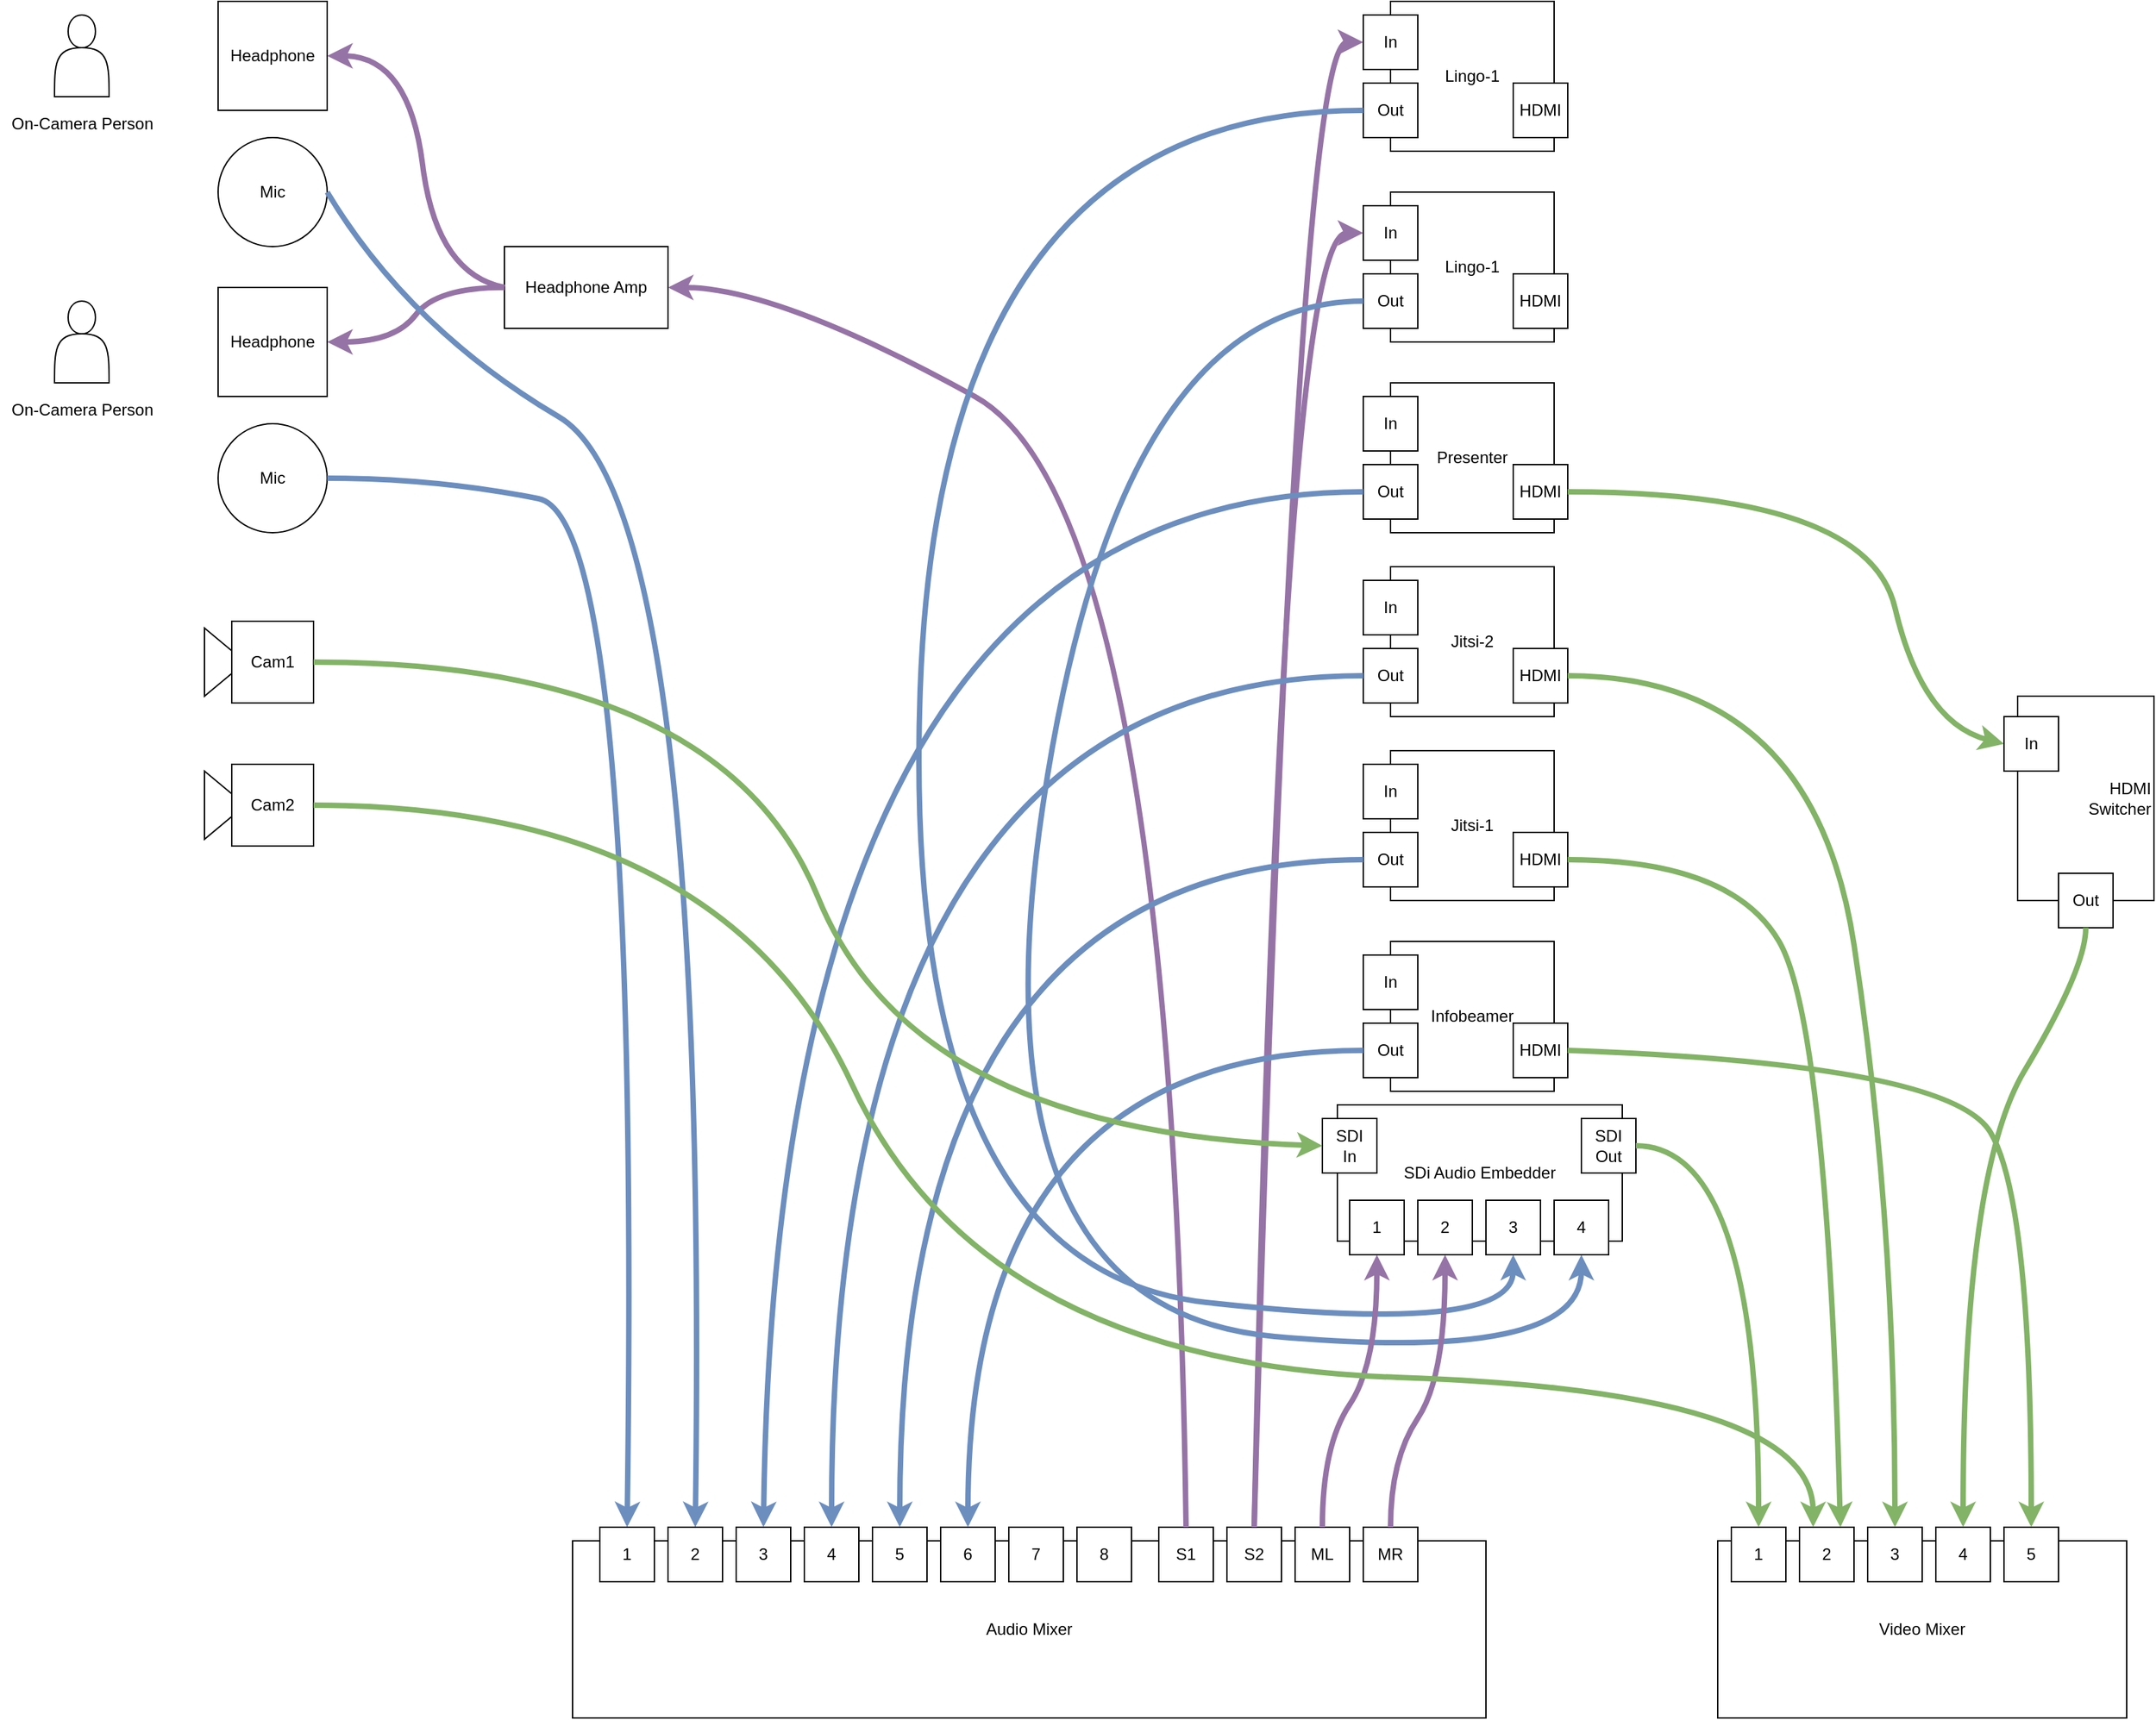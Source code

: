 <mxfile version="15.8.2" type="github">
  <diagram id="TdQD60Y_T0TvuS8qh80Z" name="Page-1">
    <mxGraphModel dx="965" dy="794" grid="1" gridSize="10" guides="1" tooltips="1" connect="1" arrows="1" fold="1" page="1" pageScale="1" pageWidth="827" pageHeight="1169" math="0" shadow="0">
      <root>
        <mxCell id="0" />
        <mxCell id="1" parent="0" />
        <mxCell id="uiXceuFEp8EhakddFhkQ-1" value="" style="shape=actor;whiteSpace=wrap;html=1;" parent="1" vertex="1">
          <mxGeometry x="110" y="70" width="40" height="60" as="geometry" />
        </mxCell>
        <mxCell id="uiXceuFEp8EhakddFhkQ-2" value="On-Camera Person" style="text;html=1;resizable=0;autosize=1;align=center;verticalAlign=middle;points=[];fillColor=none;strokeColor=none;rounded=0;" parent="1" vertex="1">
          <mxGeometry x="70" y="140" width="120" height="20" as="geometry" />
        </mxCell>
        <mxCell id="uiXceuFEp8EhakddFhkQ-3" value="Headphone" style="whiteSpace=wrap;html=1;aspect=fixed;" parent="1" vertex="1">
          <mxGeometry x="230" y="60" width="80" height="80" as="geometry" />
        </mxCell>
        <mxCell id="uiXceuFEp8EhakddFhkQ-4" value="Mic" style="ellipse;whiteSpace=wrap;html=1;aspect=fixed;" parent="1" vertex="1">
          <mxGeometry x="230" y="160" width="80" height="80" as="geometry" />
        </mxCell>
        <mxCell id="uiXceuFEp8EhakddFhkQ-5" value="" style="shape=actor;whiteSpace=wrap;html=1;" parent="1" vertex="1">
          <mxGeometry x="110" y="280" width="40" height="60" as="geometry" />
        </mxCell>
        <mxCell id="uiXceuFEp8EhakddFhkQ-6" value="On-Camera Person" style="text;html=1;resizable=0;autosize=1;align=center;verticalAlign=middle;points=[];fillColor=none;strokeColor=none;rounded=0;" parent="1" vertex="1">
          <mxGeometry x="70" y="350" width="120" height="20" as="geometry" />
        </mxCell>
        <mxCell id="uiXceuFEp8EhakddFhkQ-7" value="Headphone" style="whiteSpace=wrap;html=1;aspect=fixed;" parent="1" vertex="1">
          <mxGeometry x="230" y="270" width="80" height="80" as="geometry" />
        </mxCell>
        <mxCell id="uiXceuFEp8EhakddFhkQ-8" value="Mic" style="ellipse;whiteSpace=wrap;html=1;aspect=fixed;" parent="1" vertex="1">
          <mxGeometry x="230" y="370" width="80" height="80" as="geometry" />
        </mxCell>
        <mxCell id="uiXceuFEp8EhakddFhkQ-9" value="Headphone Amp" style="rounded=0;whiteSpace=wrap;html=1;" parent="1" vertex="1">
          <mxGeometry x="440" y="240" width="120" height="60" as="geometry" />
        </mxCell>
        <mxCell id="uiXceuFEp8EhakddFhkQ-10" value="" style="curved=1;endArrow=classic;html=1;rounded=0;exitX=0;exitY=0.5;exitDx=0;exitDy=0;entryX=1;entryY=0.5;entryDx=0;entryDy=0;fillColor=#e1d5e7;strokeColor=#9673a6;endSize=6;strokeWidth=4;" parent="1" source="uiXceuFEp8EhakddFhkQ-9" target="uiXceuFEp8EhakddFhkQ-3" edge="1">
          <mxGeometry width="50" height="50" relative="1" as="geometry">
            <mxPoint x="390" y="430" as="sourcePoint" />
            <mxPoint x="380" y="120" as="targetPoint" />
            <Array as="points">
              <mxPoint x="390" y="260" />
              <mxPoint x="370" y="100" />
            </Array>
          </mxGeometry>
        </mxCell>
        <mxCell id="uiXceuFEp8EhakddFhkQ-11" value="" style="curved=1;endArrow=classic;html=1;rounded=0;entryX=1;entryY=0.5;entryDx=0;entryDy=0;fillColor=#e1d5e7;strokeColor=#9673a6;endSize=6;strokeWidth=4;" parent="1" target="uiXceuFEp8EhakddFhkQ-7" edge="1">
          <mxGeometry width="50" height="50" relative="1" as="geometry">
            <mxPoint x="440" y="270" as="sourcePoint" />
            <mxPoint x="320" y="110" as="targetPoint" />
            <Array as="points">
              <mxPoint x="390" y="270" />
              <mxPoint x="360" y="310" />
            </Array>
          </mxGeometry>
        </mxCell>
        <mxCell id="uiXceuFEp8EhakddFhkQ-12" value="Audio Mixer" style="rounded=0;whiteSpace=wrap;html=1;" parent="1" vertex="1">
          <mxGeometry x="490" y="1190" width="670" height="130" as="geometry" />
        </mxCell>
        <mxCell id="uiXceuFEp8EhakddFhkQ-13" value="" style="curved=1;endArrow=classic;html=1;rounded=0;entryX=0.5;entryY=0;entryDx=0;entryDy=0;exitX=1;exitY=0.5;exitDx=0;exitDy=0;fillColor=#dae8fc;strokeColor=#6c8ebf;strokeWidth=4;" parent="1" source="uiXceuFEp8EhakddFhkQ-4" target="uiXceuFEp8EhakddFhkQ-16" edge="1">
          <mxGeometry width="50" height="50" relative="1" as="geometry">
            <mxPoint x="450" y="280" as="sourcePoint" />
            <mxPoint x="320" y="320" as="targetPoint" />
            <Array as="points">
              <mxPoint x="370" y="300" />
              <mxPoint x="590" y="430" />
            </Array>
          </mxGeometry>
        </mxCell>
        <mxCell id="uiXceuFEp8EhakddFhkQ-14" value="" style="curved=1;endArrow=classic;html=1;rounded=0;entryX=0.5;entryY=0;entryDx=0;entryDy=0;exitX=1;exitY=0.5;exitDx=0;exitDy=0;fillColor=#dae8fc;strokeColor=#6c8ebf;strokeWidth=4;" parent="1" source="uiXceuFEp8EhakddFhkQ-8" target="uiXceuFEp8EhakddFhkQ-15" edge="1">
          <mxGeometry width="50" height="50" relative="1" as="geometry">
            <mxPoint x="320" y="210" as="sourcePoint" />
            <mxPoint x="570" y="520" as="targetPoint" />
            <Array as="points">
              <mxPoint x="390" y="410" />
              <mxPoint x="540" y="440" />
            </Array>
          </mxGeometry>
        </mxCell>
        <mxCell id="uiXceuFEp8EhakddFhkQ-15" value="1" style="whiteSpace=wrap;html=1;aspect=fixed;" parent="1" vertex="1">
          <mxGeometry x="510" y="1180" width="40" height="40" as="geometry" />
        </mxCell>
        <mxCell id="uiXceuFEp8EhakddFhkQ-16" value="2" style="whiteSpace=wrap;html=1;aspect=fixed;" parent="1" vertex="1">
          <mxGeometry x="560" y="1180" width="40" height="40" as="geometry" />
        </mxCell>
        <mxCell id="uiXceuFEp8EhakddFhkQ-17" value="S1" style="whiteSpace=wrap;html=1;aspect=fixed;" parent="1" vertex="1">
          <mxGeometry x="920" y="1180" width="40" height="40" as="geometry" />
        </mxCell>
        <mxCell id="uiXceuFEp8EhakddFhkQ-18" value="" style="curved=1;endArrow=classic;html=1;rounded=0;exitX=0.5;exitY=0;exitDx=0;exitDy=0;entryX=1;entryY=0.5;entryDx=0;entryDy=0;fillColor=#e1d5e7;strokeColor=#9673a6;endSize=6;strokeWidth=4;" parent="1" source="uiXceuFEp8EhakddFhkQ-17" target="uiXceuFEp8EhakddFhkQ-9" edge="1">
          <mxGeometry width="50" height="50" relative="1" as="geometry">
            <mxPoint x="450" y="280" as="sourcePoint" />
            <mxPoint x="320" y="110" as="targetPoint" />
            <Array as="points">
              <mxPoint x="930" y="430" />
              <mxPoint x="640" y="270" />
            </Array>
          </mxGeometry>
        </mxCell>
        <mxCell id="uiXceuFEp8EhakddFhkQ-20" value="3" style="whiteSpace=wrap;html=1;aspect=fixed;" parent="1" vertex="1">
          <mxGeometry x="610" y="1180" width="40" height="40" as="geometry" />
        </mxCell>
        <mxCell id="uiXceuFEp8EhakddFhkQ-21" value="4" style="whiteSpace=wrap;html=1;aspect=fixed;" parent="1" vertex="1">
          <mxGeometry x="660" y="1180" width="40" height="40" as="geometry" />
        </mxCell>
        <mxCell id="uiXceuFEp8EhakddFhkQ-22" value="S2" style="whiteSpace=wrap;html=1;aspect=fixed;" parent="1" vertex="1">
          <mxGeometry x="970" y="1180" width="40" height="40" as="geometry" />
        </mxCell>
        <mxCell id="uiXceuFEp8EhakddFhkQ-23" value="Lingo-1" style="rounded=0;whiteSpace=wrap;html=1;" parent="1" vertex="1">
          <mxGeometry x="1090" y="60" width="120" height="110" as="geometry" />
        </mxCell>
        <mxCell id="uiXceuFEp8EhakddFhkQ-25" value="In" style="whiteSpace=wrap;html=1;aspect=fixed;" parent="1" vertex="1">
          <mxGeometry x="1070" y="70" width="40" height="40" as="geometry" />
        </mxCell>
        <mxCell id="uiXceuFEp8EhakddFhkQ-26" value="Out" style="whiteSpace=wrap;html=1;aspect=fixed;" parent="1" vertex="1">
          <mxGeometry x="1070" y="120" width="40" height="40" as="geometry" />
        </mxCell>
        <mxCell id="uiXceuFEp8EhakddFhkQ-27" value="Lingo-1" style="rounded=0;whiteSpace=wrap;html=1;" parent="1" vertex="1">
          <mxGeometry x="1090" y="200" width="120" height="110" as="geometry" />
        </mxCell>
        <mxCell id="uiXceuFEp8EhakddFhkQ-28" value="In" style="whiteSpace=wrap;html=1;aspect=fixed;" parent="1" vertex="1">
          <mxGeometry x="1070" y="210" width="40" height="40" as="geometry" />
        </mxCell>
        <mxCell id="uiXceuFEp8EhakddFhkQ-29" value="Out" style="whiteSpace=wrap;html=1;aspect=fixed;" parent="1" vertex="1">
          <mxGeometry x="1070" y="260" width="40" height="40" as="geometry" />
        </mxCell>
        <mxCell id="uiXceuFEp8EhakddFhkQ-30" value="" style="curved=1;endArrow=classic;html=1;rounded=0;exitX=0.5;exitY=0;exitDx=0;exitDy=0;entryX=0;entryY=0.5;entryDx=0;entryDy=0;fillColor=#e1d5e7;strokeColor=#9673a6;endSize=6;strokeWidth=4;" parent="1" source="uiXceuFEp8EhakddFhkQ-22" target="uiXceuFEp8EhakddFhkQ-28" edge="1">
          <mxGeometry width="50" height="50" relative="1" as="geometry">
            <mxPoint x="930" y="510" as="sourcePoint" />
            <mxPoint x="570" y="280" as="targetPoint" />
            <Array as="points">
              <mxPoint x="1010" y="230" />
            </Array>
          </mxGeometry>
        </mxCell>
        <mxCell id="uiXceuFEp8EhakddFhkQ-31" value="" style="curved=1;endArrow=classic;html=1;rounded=0;entryX=0;entryY=0.5;entryDx=0;entryDy=0;fillColor=#e1d5e7;strokeColor=#9673a6;endSize=6;strokeWidth=4;exitX=0.5;exitY=0;exitDx=0;exitDy=0;" parent="1" source="uiXceuFEp8EhakddFhkQ-22" target="uiXceuFEp8EhakddFhkQ-25" edge="1">
          <mxGeometry width="50" height="50" relative="1" as="geometry">
            <mxPoint x="970" y="500" as="sourcePoint" />
            <mxPoint x="1080" y="290" as="targetPoint" />
            <Array as="points">
              <mxPoint x="1020" y="90" />
            </Array>
          </mxGeometry>
        </mxCell>
        <mxCell id="uiXceuFEp8EhakddFhkQ-32" value="" style="curved=1;endArrow=classic;html=1;rounded=0;entryX=0.5;entryY=1;entryDx=0;entryDy=0;exitX=0;exitY=0.5;exitDx=0;exitDy=0;fillColor=#dae8fc;strokeColor=#6c8ebf;strokeWidth=4;" parent="1" source="uiXceuFEp8EhakddFhkQ-26" target="or6pBrKF57FH7ejagVip-50" edge="1">
          <mxGeometry width="50" height="50" relative="1" as="geometry">
            <mxPoint x="320" y="210" as="sourcePoint" />
            <mxPoint x="600" y="510" as="targetPoint" />
            <Array as="points">
              <mxPoint x="760" y="140" />
              <mxPoint x="730" y="990" />
              <mxPoint x="1180" y="1040" />
            </Array>
          </mxGeometry>
        </mxCell>
        <mxCell id="uiXceuFEp8EhakddFhkQ-33" value="" style="curved=1;endArrow=classic;html=1;rounded=0;entryX=0.5;entryY=1;entryDx=0;entryDy=0;exitX=0;exitY=0.5;exitDx=0;exitDy=0;fillColor=#dae8fc;strokeColor=#6c8ebf;strokeWidth=4;" parent="1" source="uiXceuFEp8EhakddFhkQ-29" target="or6pBrKF57FH7ejagVip-51" edge="1">
          <mxGeometry width="50" height="50" relative="1" as="geometry">
            <mxPoint x="1080" y="150" as="sourcePoint" />
            <mxPoint x="650" y="510" as="targetPoint" />
            <Array as="points">
              <mxPoint x="890" y="280" />
              <mxPoint x="780" y="1020" />
              <mxPoint x="1230" y="1060" />
            </Array>
          </mxGeometry>
        </mxCell>
        <mxCell id="uiXceuFEp8EhakddFhkQ-34" value="Presenter" style="rounded=0;whiteSpace=wrap;html=1;" parent="1" vertex="1">
          <mxGeometry x="1090" y="340" width="120" height="110" as="geometry" />
        </mxCell>
        <mxCell id="uiXceuFEp8EhakddFhkQ-35" value="In" style="whiteSpace=wrap;html=1;aspect=fixed;" parent="1" vertex="1">
          <mxGeometry x="1070" y="350" width="40" height="40" as="geometry" />
        </mxCell>
        <mxCell id="uiXceuFEp8EhakddFhkQ-36" value="Out" style="whiteSpace=wrap;html=1;aspect=fixed;" parent="1" vertex="1">
          <mxGeometry x="1070" y="400" width="40" height="40" as="geometry" />
        </mxCell>
        <mxCell id="uiXceuFEp8EhakddFhkQ-37" value="" style="curved=1;endArrow=classic;html=1;rounded=0;entryX=0.5;entryY=0;entryDx=0;entryDy=0;exitX=0;exitY=0.5;exitDx=0;exitDy=0;fillColor=#dae8fc;strokeColor=#6c8ebf;strokeWidth=4;" parent="1" source="uiXceuFEp8EhakddFhkQ-36" target="uiXceuFEp8EhakddFhkQ-20" edge="1">
          <mxGeometry width="50" height="50" relative="1" as="geometry">
            <mxPoint x="1080" y="290" as="sourcePoint" />
            <mxPoint x="700" y="620" as="targetPoint" />
            <Array as="points">
              <mxPoint x="640" y="420" />
            </Array>
          </mxGeometry>
        </mxCell>
        <mxCell id="uiXceuFEp8EhakddFhkQ-38" value="5" style="whiteSpace=wrap;html=1;aspect=fixed;" parent="1" vertex="1">
          <mxGeometry x="710" y="1180" width="40" height="40" as="geometry" />
        </mxCell>
        <mxCell id="uiXceuFEp8EhakddFhkQ-39" value="6&lt;br&gt;" style="whiteSpace=wrap;html=1;aspect=fixed;" parent="1" vertex="1">
          <mxGeometry x="760" y="1180" width="40" height="40" as="geometry" />
        </mxCell>
        <mxCell id="uiXceuFEp8EhakddFhkQ-40" value="7&lt;br&gt;" style="whiteSpace=wrap;html=1;aspect=fixed;" parent="1" vertex="1">
          <mxGeometry x="810" y="1180" width="40" height="40" as="geometry" />
        </mxCell>
        <mxCell id="uiXceuFEp8EhakddFhkQ-41" value="8&lt;br&gt;" style="whiteSpace=wrap;html=1;aspect=fixed;" parent="1" vertex="1">
          <mxGeometry x="860" y="1180" width="40" height="40" as="geometry" />
        </mxCell>
        <mxCell id="or6pBrKF57FH7ejagVip-1" value="Video Mixer" style="rounded=0;whiteSpace=wrap;html=1;" vertex="1" parent="1">
          <mxGeometry x="1330" y="1190" width="300" height="130" as="geometry" />
        </mxCell>
        <mxCell id="or6pBrKF57FH7ejagVip-3" value="1" style="whiteSpace=wrap;html=1;aspect=fixed;" vertex="1" parent="1">
          <mxGeometry x="1340" y="1180" width="40" height="40" as="geometry" />
        </mxCell>
        <mxCell id="or6pBrKF57FH7ejagVip-4" value="2" style="whiteSpace=wrap;html=1;aspect=fixed;" vertex="1" parent="1">
          <mxGeometry x="1390" y="1180" width="40" height="40" as="geometry" />
        </mxCell>
        <mxCell id="or6pBrKF57FH7ejagVip-5" value="3" style="whiteSpace=wrap;html=1;aspect=fixed;" vertex="1" parent="1">
          <mxGeometry x="1440" y="1180" width="40" height="40" as="geometry" />
        </mxCell>
        <mxCell id="or6pBrKF57FH7ejagVip-6" value="4" style="whiteSpace=wrap;html=1;aspect=fixed;" vertex="1" parent="1">
          <mxGeometry x="1490" y="1180" width="40" height="40" as="geometry" />
        </mxCell>
        <mxCell id="or6pBrKF57FH7ejagVip-7" value="5" style="whiteSpace=wrap;html=1;aspect=fixed;" vertex="1" parent="1">
          <mxGeometry x="1540" y="1180" width="40" height="40" as="geometry" />
        </mxCell>
        <mxCell id="or6pBrKF57FH7ejagVip-8" value="Jitsi-2" style="rounded=0;whiteSpace=wrap;html=1;" vertex="1" parent="1">
          <mxGeometry x="1090" y="475" width="120" height="110" as="geometry" />
        </mxCell>
        <mxCell id="or6pBrKF57FH7ejagVip-9" value="In" style="whiteSpace=wrap;html=1;aspect=fixed;" vertex="1" parent="1">
          <mxGeometry x="1070" y="485" width="40" height="40" as="geometry" />
        </mxCell>
        <mxCell id="or6pBrKF57FH7ejagVip-10" value="Out" style="whiteSpace=wrap;html=1;aspect=fixed;" vertex="1" parent="1">
          <mxGeometry x="1070" y="535" width="40" height="40" as="geometry" />
        </mxCell>
        <mxCell id="or6pBrKF57FH7ejagVip-11" value="Jitsi-1" style="rounded=0;whiteSpace=wrap;html=1;" vertex="1" parent="1">
          <mxGeometry x="1090" y="610" width="120" height="110" as="geometry" />
        </mxCell>
        <mxCell id="or6pBrKF57FH7ejagVip-12" value="In" style="whiteSpace=wrap;html=1;aspect=fixed;" vertex="1" parent="1">
          <mxGeometry x="1070" y="620" width="40" height="40" as="geometry" />
        </mxCell>
        <mxCell id="or6pBrKF57FH7ejagVip-13" value="Out" style="whiteSpace=wrap;html=1;aspect=fixed;" vertex="1" parent="1">
          <mxGeometry x="1070" y="670" width="40" height="40" as="geometry" />
        </mxCell>
        <mxCell id="or6pBrKF57FH7ejagVip-14" value="" style="curved=1;endArrow=classic;html=1;rounded=0;entryX=0.5;entryY=0;entryDx=0;entryDy=0;exitX=0;exitY=0.5;exitDx=0;exitDy=0;fillColor=#dae8fc;strokeColor=#6c8ebf;strokeWidth=4;" edge="1" parent="1" source="or6pBrKF57FH7ejagVip-10" target="uiXceuFEp8EhakddFhkQ-21">
          <mxGeometry width="50" height="50" relative="1" as="geometry">
            <mxPoint x="1080" y="430" as="sourcePoint" />
            <mxPoint x="740" y="780" as="targetPoint" />
            <Array as="points">
              <mxPoint x="680" y="555" />
            </Array>
          </mxGeometry>
        </mxCell>
        <mxCell id="or6pBrKF57FH7ejagVip-15" value="" style="curved=1;endArrow=classic;html=1;rounded=0;entryX=0.5;entryY=0;entryDx=0;entryDy=0;exitX=0;exitY=0.5;exitDx=0;exitDy=0;fillColor=#dae8fc;strokeColor=#6c8ebf;strokeWidth=4;" edge="1" parent="1" source="or6pBrKF57FH7ejagVip-13" target="uiXceuFEp8EhakddFhkQ-38">
          <mxGeometry width="50" height="50" relative="1" as="geometry">
            <mxPoint x="1090" y="440" as="sourcePoint" />
            <mxPoint x="750" y="790" as="targetPoint" />
            <Array as="points">
              <mxPoint x="730" y="690" />
            </Array>
          </mxGeometry>
        </mxCell>
        <mxCell id="or6pBrKF57FH7ejagVip-16" value="HDMI" style="whiteSpace=wrap;html=1;aspect=fixed;" vertex="1" parent="1">
          <mxGeometry x="1180" y="120" width="40" height="40" as="geometry" />
        </mxCell>
        <mxCell id="or6pBrKF57FH7ejagVip-17" value="HDMI" style="whiteSpace=wrap;html=1;aspect=fixed;" vertex="1" parent="1">
          <mxGeometry x="1180" y="260" width="40" height="40" as="geometry" />
        </mxCell>
        <mxCell id="or6pBrKF57FH7ejagVip-18" value="HDMI" style="whiteSpace=wrap;html=1;aspect=fixed;" vertex="1" parent="1">
          <mxGeometry x="1180" y="400" width="40" height="40" as="geometry" />
        </mxCell>
        <mxCell id="or6pBrKF57FH7ejagVip-19" value="HDMI" style="whiteSpace=wrap;html=1;aspect=fixed;" vertex="1" parent="1">
          <mxGeometry x="1180" y="535" width="40" height="40" as="geometry" />
        </mxCell>
        <mxCell id="or6pBrKF57FH7ejagVip-20" value="HDMI" style="whiteSpace=wrap;html=1;aspect=fixed;" vertex="1" parent="1">
          <mxGeometry x="1180" y="670" width="40" height="40" as="geometry" />
        </mxCell>
        <mxCell id="or6pBrKF57FH7ejagVip-21" value="" style="curved=1;endArrow=classic;html=1;rounded=0;entryX=0.75;entryY=0;entryDx=0;entryDy=0;exitX=1;exitY=0.5;exitDx=0;exitDy=0;fillColor=#d5e8d4;strokeColor=#82b366;strokeWidth=4;" edge="1" parent="1" source="or6pBrKF57FH7ejagVip-20" target="or6pBrKF57FH7ejagVip-4">
          <mxGeometry width="50" height="50" relative="1" as="geometry">
            <mxPoint x="1080" y="700" as="sourcePoint" />
            <mxPoint x="840" y="890" as="targetPoint" />
            <Array as="points">
              <mxPoint x="1340" y="690" />
              <mxPoint x="1410" y="810" />
            </Array>
          </mxGeometry>
        </mxCell>
        <mxCell id="or6pBrKF57FH7ejagVip-22" value="" style="curved=1;endArrow=classic;html=1;rounded=0;entryX=0.5;entryY=0;entryDx=0;entryDy=0;exitX=1;exitY=0.5;exitDx=0;exitDy=0;fillColor=#d5e8d4;strokeColor=#82b366;strokeWidth=4;" edge="1" parent="1" source="or6pBrKF57FH7ejagVip-19" target="or6pBrKF57FH7ejagVip-5">
          <mxGeometry width="50" height="50" relative="1" as="geometry">
            <mxPoint x="1230" y="700" as="sourcePoint" />
            <mxPoint x="1120" y="890" as="targetPoint" />
            <Array as="points">
              <mxPoint x="1400" y="555" />
              <mxPoint x="1460" y="950" />
            </Array>
          </mxGeometry>
        </mxCell>
        <mxCell id="or6pBrKF57FH7ejagVip-23" value="" style="curved=1;endArrow=classic;html=1;rounded=0;exitX=1;exitY=0.5;exitDx=0;exitDy=0;fillColor=#d5e8d4;strokeColor=#82b366;strokeWidth=4;entryX=0;entryY=0.5;entryDx=0;entryDy=0;" edge="1" parent="1" source="or6pBrKF57FH7ejagVip-18" target="or6pBrKF57FH7ejagVip-32">
          <mxGeometry width="50" height="50" relative="1" as="geometry">
            <mxPoint x="1230" y="565" as="sourcePoint" />
            <mxPoint x="1210" y="870" as="targetPoint" />
            <Array as="points">
              <mxPoint x="1440" y="420" />
              <mxPoint x="1480" y="590" />
            </Array>
          </mxGeometry>
        </mxCell>
        <mxCell id="or6pBrKF57FH7ejagVip-25" value="Infobeamer" style="rounded=0;whiteSpace=wrap;html=1;" vertex="1" parent="1">
          <mxGeometry x="1090" y="750" width="120" height="110" as="geometry" />
        </mxCell>
        <mxCell id="or6pBrKF57FH7ejagVip-26" value="In" style="whiteSpace=wrap;html=1;aspect=fixed;" vertex="1" parent="1">
          <mxGeometry x="1070" y="760" width="40" height="40" as="geometry" />
        </mxCell>
        <mxCell id="or6pBrKF57FH7ejagVip-27" value="Out" style="whiteSpace=wrap;html=1;aspect=fixed;" vertex="1" parent="1">
          <mxGeometry x="1070" y="810" width="40" height="40" as="geometry" />
        </mxCell>
        <mxCell id="or6pBrKF57FH7ejagVip-28" value="HDMI" style="whiteSpace=wrap;html=1;aspect=fixed;" vertex="1" parent="1">
          <mxGeometry x="1180" y="810" width="40" height="40" as="geometry" />
        </mxCell>
        <mxCell id="or6pBrKF57FH7ejagVip-29" value="" style="curved=1;endArrow=classic;html=1;rounded=0;entryX=0.5;entryY=0;entryDx=0;entryDy=0;exitX=0;exitY=0.5;exitDx=0;exitDy=0;fillColor=#dae8fc;strokeColor=#6c8ebf;strokeWidth=4;" edge="1" parent="1" source="or6pBrKF57FH7ejagVip-27" target="uiXceuFEp8EhakddFhkQ-39">
          <mxGeometry width="50" height="50" relative="1" as="geometry">
            <mxPoint x="1080" y="700" as="sourcePoint" />
            <mxPoint x="840" y="1030" as="targetPoint" />
            <Array as="points">
              <mxPoint x="780" y="830" />
            </Array>
          </mxGeometry>
        </mxCell>
        <mxCell id="or6pBrKF57FH7ejagVip-30" value="" style="curved=1;endArrow=classic;html=1;rounded=0;entryX=0.5;entryY=0;entryDx=0;entryDy=0;exitX=1;exitY=0.5;exitDx=0;exitDy=0;fillColor=#d5e8d4;strokeColor=#82b366;strokeWidth=4;" edge="1" parent="1" source="or6pBrKF57FH7ejagVip-28" target="or6pBrKF57FH7ejagVip-7">
          <mxGeometry width="50" height="50" relative="1" as="geometry">
            <mxPoint x="1230" y="700" as="sourcePoint" />
            <mxPoint x="1120" y="1030" as="targetPoint" />
            <Array as="points">
              <mxPoint x="1500" y="840" />
              <mxPoint x="1560" y="940" />
            </Array>
          </mxGeometry>
        </mxCell>
        <mxCell id="or6pBrKF57FH7ejagVip-31" value="HDMI&lt;br&gt;Switcher" style="rounded=0;whiteSpace=wrap;html=1;direction=south;align=right;" vertex="1" parent="1">
          <mxGeometry x="1550" y="570" width="100" height="150" as="geometry" />
        </mxCell>
        <mxCell id="or6pBrKF57FH7ejagVip-32" value="In" style="whiteSpace=wrap;html=1;aspect=fixed;" vertex="1" parent="1">
          <mxGeometry x="1540" y="585" width="40" height="40" as="geometry" />
        </mxCell>
        <mxCell id="or6pBrKF57FH7ejagVip-33" value="Out" style="whiteSpace=wrap;html=1;aspect=fixed;" vertex="1" parent="1">
          <mxGeometry x="1580" y="700" width="40" height="40" as="geometry" />
        </mxCell>
        <mxCell id="or6pBrKF57FH7ejagVip-34" value="" style="curved=1;endArrow=classic;html=1;rounded=0;entryX=0.5;entryY=0;entryDx=0;entryDy=0;exitX=0.5;exitY=1;exitDx=0;exitDy=0;fillColor=#d5e8d4;strokeColor=#82b366;strokeWidth=4;" edge="1" parent="1" source="or6pBrKF57FH7ejagVip-33" target="or6pBrKF57FH7ejagVip-6">
          <mxGeometry width="50" height="50" relative="1" as="geometry">
            <mxPoint x="1230" y="840" as="sourcePoint" />
            <mxPoint x="1320" y="1030" as="targetPoint" />
            <Array as="points">
              <mxPoint x="1600" y="770" />
              <mxPoint x="1510" y="920" />
            </Array>
          </mxGeometry>
        </mxCell>
        <mxCell id="or6pBrKF57FH7ejagVip-40" value="" style="group" vertex="1" connectable="0" parent="1">
          <mxGeometry x="220" y="515" width="80" height="60" as="geometry" />
        </mxCell>
        <mxCell id="or6pBrKF57FH7ejagVip-38" value="" style="triangle;whiteSpace=wrap;html=1;align=right;" vertex="1" parent="or6pBrKF57FH7ejagVip-40">
          <mxGeometry y="5" width="30" height="50" as="geometry" />
        </mxCell>
        <mxCell id="or6pBrKF57FH7ejagVip-35" value="Cam1" style="rounded=0;whiteSpace=wrap;html=1;align=center;" vertex="1" parent="or6pBrKF57FH7ejagVip-40">
          <mxGeometry x="20" width="60" height="60" as="geometry" />
        </mxCell>
        <mxCell id="or6pBrKF57FH7ejagVip-41" value="" style="group" vertex="1" connectable="0" parent="1">
          <mxGeometry x="220" y="620" width="80" height="60" as="geometry" />
        </mxCell>
        <mxCell id="or6pBrKF57FH7ejagVip-42" value="" style="triangle;whiteSpace=wrap;html=1;align=right;" vertex="1" parent="or6pBrKF57FH7ejagVip-41">
          <mxGeometry y="5" width="30" height="50" as="geometry" />
        </mxCell>
        <mxCell id="or6pBrKF57FH7ejagVip-43" value="Cam2" style="rounded=0;whiteSpace=wrap;html=1;align=center;" vertex="1" parent="or6pBrKF57FH7ejagVip-41">
          <mxGeometry x="20" width="60" height="60" as="geometry" />
        </mxCell>
        <mxCell id="or6pBrKF57FH7ejagVip-45" value="SDi Audio Embedder" style="rounded=0;whiteSpace=wrap;html=1;align=center;verticalAlign=middle;" vertex="1" parent="1">
          <mxGeometry x="1051" y="870" width="209" height="100" as="geometry" />
        </mxCell>
        <mxCell id="or6pBrKF57FH7ejagVip-46" value="SDI&lt;br&gt;In" style="whiteSpace=wrap;html=1;aspect=fixed;" vertex="1" parent="1">
          <mxGeometry x="1040" y="880" width="40" height="40" as="geometry" />
        </mxCell>
        <mxCell id="or6pBrKF57FH7ejagVip-47" value="SDI&lt;br&gt;Out" style="whiteSpace=wrap;html=1;aspect=fixed;" vertex="1" parent="1">
          <mxGeometry x="1230" y="880" width="40" height="40" as="geometry" />
        </mxCell>
        <mxCell id="or6pBrKF57FH7ejagVip-48" value="1" style="whiteSpace=wrap;html=1;aspect=fixed;" vertex="1" parent="1">
          <mxGeometry x="1060" y="940" width="40" height="40" as="geometry" />
        </mxCell>
        <mxCell id="or6pBrKF57FH7ejagVip-49" value="2" style="whiteSpace=wrap;html=1;aspect=fixed;" vertex="1" parent="1">
          <mxGeometry x="1110" y="940" width="40" height="40" as="geometry" />
        </mxCell>
        <mxCell id="or6pBrKF57FH7ejagVip-50" value="3" style="whiteSpace=wrap;html=1;aspect=fixed;" vertex="1" parent="1">
          <mxGeometry x="1160" y="940" width="40" height="40" as="geometry" />
        </mxCell>
        <mxCell id="or6pBrKF57FH7ejagVip-51" value="4" style="whiteSpace=wrap;html=1;aspect=fixed;" vertex="1" parent="1">
          <mxGeometry x="1210" y="940" width="40" height="40" as="geometry" />
        </mxCell>
        <mxCell id="or6pBrKF57FH7ejagVip-52" value="ML" style="whiteSpace=wrap;html=1;aspect=fixed;" vertex="1" parent="1">
          <mxGeometry x="1020" y="1180" width="40" height="40" as="geometry" />
        </mxCell>
        <mxCell id="or6pBrKF57FH7ejagVip-53" value="MR" style="whiteSpace=wrap;html=1;aspect=fixed;" vertex="1" parent="1">
          <mxGeometry x="1070" y="1180" width="40" height="40" as="geometry" />
        </mxCell>
        <mxCell id="or6pBrKF57FH7ejagVip-54" value="" style="curved=1;endArrow=classic;html=1;rounded=0;exitX=0.5;exitY=0;exitDx=0;exitDy=0;entryX=0.5;entryY=1;entryDx=0;entryDy=0;fillColor=#e1d5e7;strokeColor=#9673a6;strokeWidth=4;" edge="1" parent="1" source="or6pBrKF57FH7ejagVip-52" target="or6pBrKF57FH7ejagVip-48">
          <mxGeometry width="50" height="50" relative="1" as="geometry">
            <mxPoint x="1050" y="1160" as="sourcePoint" />
            <mxPoint x="1100" y="1110" as="targetPoint" />
            <Array as="points">
              <mxPoint x="1040" y="1120" />
              <mxPoint x="1080" y="1060" />
            </Array>
          </mxGeometry>
        </mxCell>
        <mxCell id="or6pBrKF57FH7ejagVip-55" value="" style="curved=1;endArrow=classic;html=1;rounded=0;exitX=0.5;exitY=0;exitDx=0;exitDy=0;entryX=0.5;entryY=1;entryDx=0;entryDy=0;fillColor=#e1d5e7;strokeColor=#9673a6;strokeWidth=4;" edge="1" parent="1" source="or6pBrKF57FH7ejagVip-53" target="or6pBrKF57FH7ejagVip-49">
          <mxGeometry width="50" height="50" relative="1" as="geometry">
            <mxPoint x="1050" y="1190" as="sourcePoint" />
            <mxPoint x="1090" y="990" as="targetPoint" />
            <Array as="points">
              <mxPoint x="1090" y="1130" />
              <mxPoint x="1130" y="1070" />
            </Array>
          </mxGeometry>
        </mxCell>
        <mxCell id="or6pBrKF57FH7ejagVip-56" value="" style="curved=1;endArrow=classic;html=1;rounded=0;entryX=0.5;entryY=0;entryDx=0;entryDy=0;exitX=1;exitY=0.5;exitDx=0;exitDy=0;fillColor=#d5e8d4;strokeColor=#82b366;strokeWidth=4;" edge="1" parent="1" source="or6pBrKF57FH7ejagVip-47" target="or6pBrKF57FH7ejagVip-3">
          <mxGeometry width="50" height="50" relative="1" as="geometry">
            <mxPoint x="1230" y="840" as="sourcePoint" />
            <mxPoint x="1570" y="1190" as="targetPoint" />
            <Array as="points">
              <mxPoint x="1360" y="900" />
            </Array>
          </mxGeometry>
        </mxCell>
        <mxCell id="or6pBrKF57FH7ejagVip-57" value="" style="curved=1;endArrow=classic;html=1;rounded=0;entryX=0;entryY=0.5;entryDx=0;entryDy=0;fillColor=#d5e8d4;strokeColor=#82b366;strokeWidth=4;exitX=1;exitY=0.5;exitDx=0;exitDy=0;" edge="1" parent="1" source="or6pBrKF57FH7ejagVip-35" target="or6pBrKF57FH7ejagVip-46">
          <mxGeometry width="50" height="50" relative="1" as="geometry">
            <mxPoint x="500" y="880" as="sourcePoint" />
            <mxPoint x="1370" y="1190" as="targetPoint" />
            <Array as="points">
              <mxPoint x="600" y="545" />
              <mxPoint x="740" y="890" />
            </Array>
          </mxGeometry>
        </mxCell>
        <mxCell id="or6pBrKF57FH7ejagVip-58" value="" style="curved=1;endArrow=classic;html=1;rounded=0;fillColor=#d5e8d4;strokeColor=#82b366;strokeWidth=4;exitX=1;exitY=0.5;exitDx=0;exitDy=0;" edge="1" parent="1" source="or6pBrKF57FH7ejagVip-43">
          <mxGeometry width="50" height="50" relative="1" as="geometry">
            <mxPoint x="310" y="555" as="sourcePoint" />
            <mxPoint x="1400" y="1180" as="targetPoint" />
            <Array as="points">
              <mxPoint x="600" y="650" />
              <mxPoint x="790" y="1060" />
              <mxPoint x="1400" y="1080" />
            </Array>
          </mxGeometry>
        </mxCell>
      </root>
    </mxGraphModel>
  </diagram>
</mxfile>
